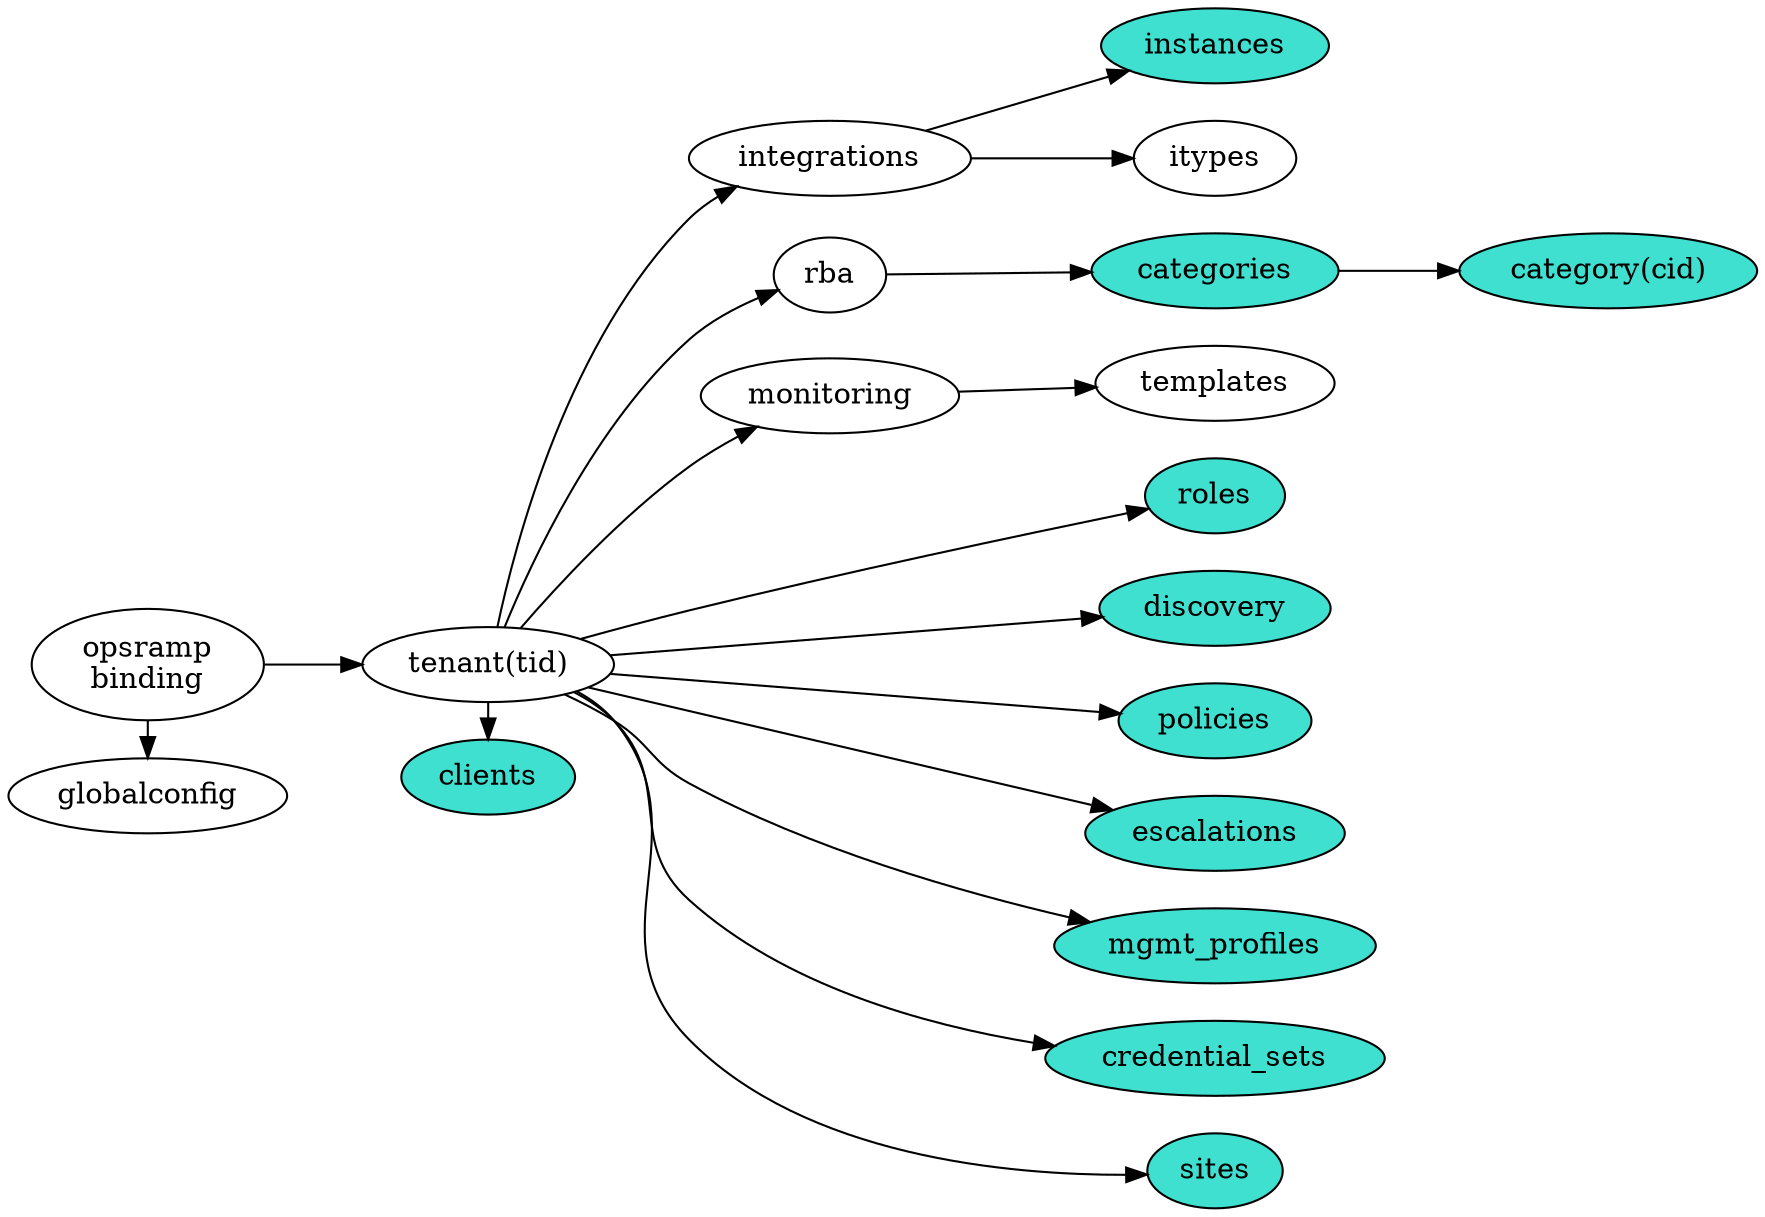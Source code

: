 # classes.dot
# An input file for graphviz that produces a diagram of the relationship
# between the various classes in the python-opsramp language binding.
#
# (c) Copyright 2019 Hewlett Packard Enterprise Development LP
#
# Licensed under the Apache License, Version 2.0 (the "License");
# you may not use this file except in compliance with the License.
# You may obtain a copy of the License at
#
#     http://www.apache.org/licenses/LICENSE-2.0
#
# Unless required by applicable law or agreed to in writing, software
# distributed under the License is distributed on an "AS IS" BASIS,
# WITHOUT WARRANTIES OR CONDITIONS OF ANY KIND, either express or implied.
# See the License for the specific language governing permissions and
# limitations under the License.
#
digraph {
  rankdir="LR";
  binding -> { globalconfig tenant }
  tenant -> { clients integrations rba monitoring roles discovery policies escalations mgmt_profiles credential_sets sites }
  rba -> categories
  categories -> category
  monitoring -> templates
  integrations -> { instances itypes }

  { rank=same binding globalconfig }
  { rank=same tenant clients }
  { rank=same categories templates policies itypes instances discovery credential_sets roles escalations mgmt_profiles sites }

  binding [label="opsramp\nbinding"]
  tenant [label="tenant(tid)"]
  category [label="category(cid)" style="filled" fillcolor="turquoise"]
  instances [style="filled" fillcolor="turquoise"]
  categories [style="filled" fillcolor="turquoise"]
  policies [style="filled" fillcolor="turquoise"]
  clients [style="filled" fillcolor="turquoise"]
  discovery [style="filled" fillcolor="turquoise"]
  credential_sets [style="filled" fillcolor="turquoise"]
  roles [style="filled" fillcolor="turquoise"]
  escalations [style="filled" fillcolor="turquoise"]
  mgmt_profiles [style="filled" fillcolor="turquoise"]
  sites [style="filled" fillcolor="turquoise"]
}

